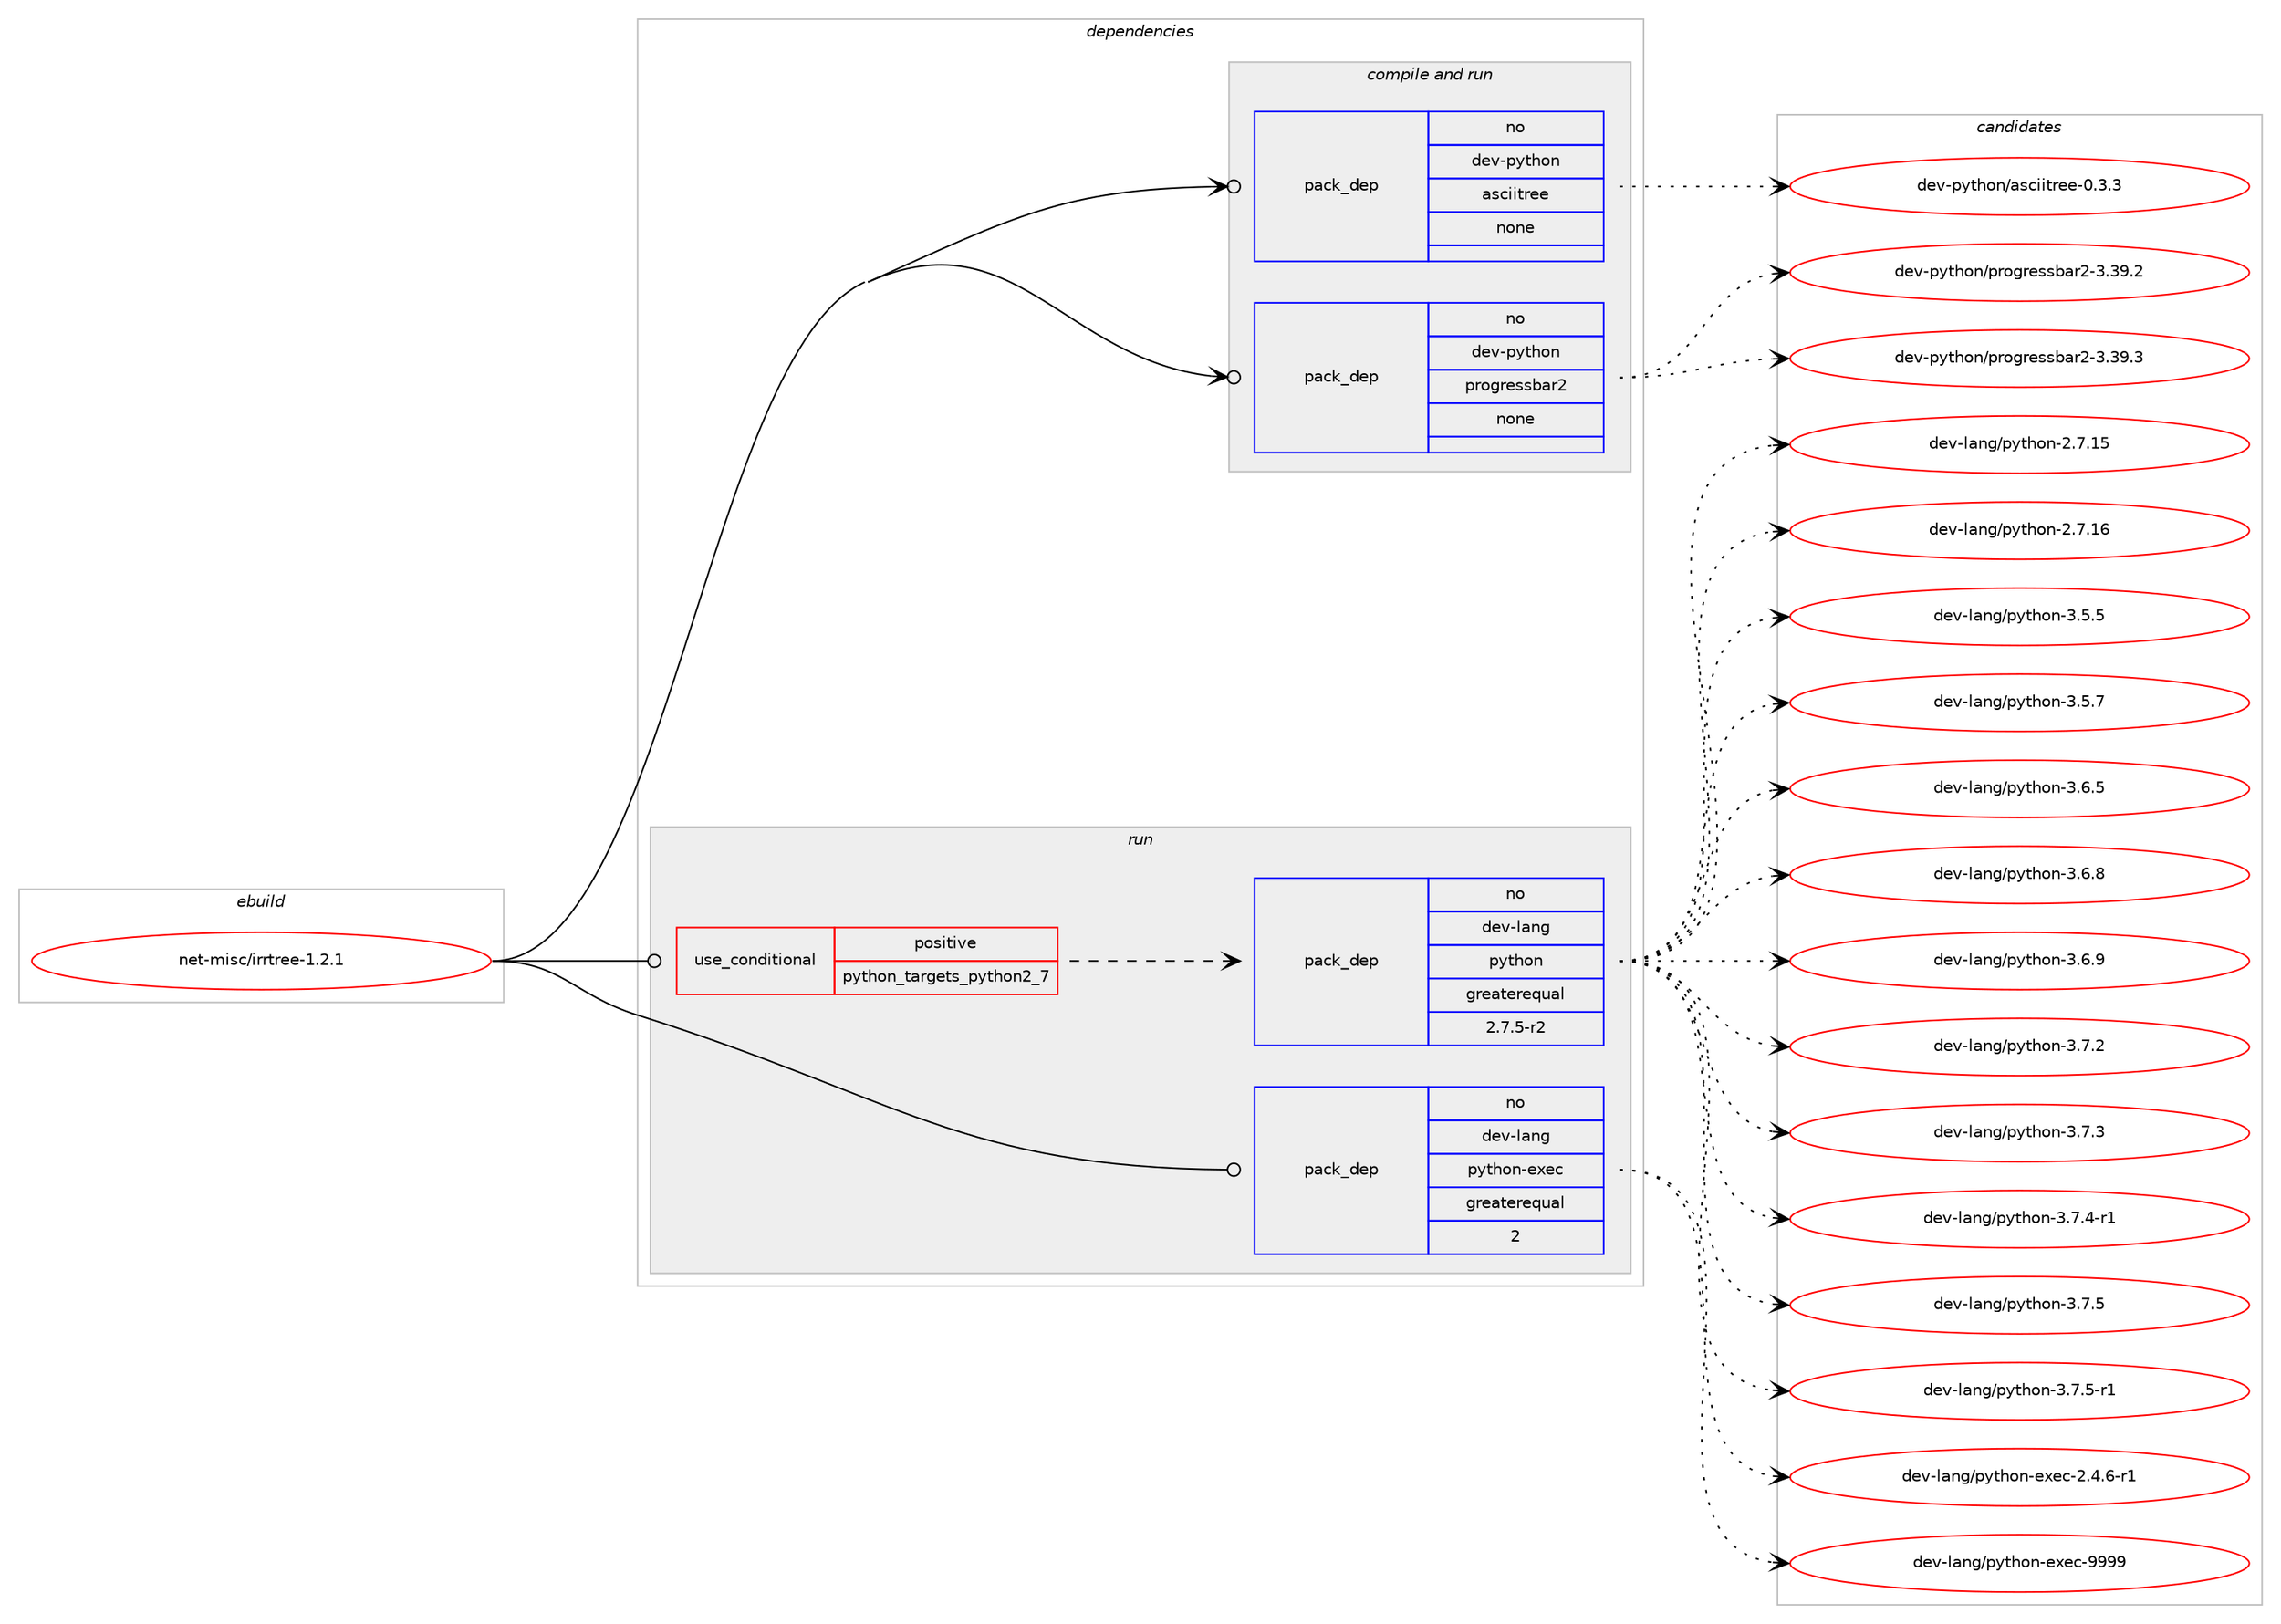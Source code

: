 digraph prolog {

# *************
# Graph options
# *************

newrank=true;
concentrate=true;
compound=true;
graph [rankdir=LR,fontname=Helvetica,fontsize=10,ranksep=1.5];#, ranksep=2.5, nodesep=0.2];
edge  [arrowhead=vee];
node  [fontname=Helvetica,fontsize=10];

# **********
# The ebuild
# **********

subgraph cluster_leftcol {
color=gray;
rank=same;
label=<<i>ebuild</i>>;
id [label="net-misc/irrtree-1.2.1", color=red, width=4, href="../net-misc/irrtree-1.2.1.svg"];
}

# ****************
# The dependencies
# ****************

subgraph cluster_midcol {
color=gray;
label=<<i>dependencies</i>>;
subgraph cluster_compile {
fillcolor="#eeeeee";
style=filled;
label=<<i>compile</i>>;
}
subgraph cluster_compileandrun {
fillcolor="#eeeeee";
style=filled;
label=<<i>compile and run</i>>;
subgraph pack615859 {
dependency833875 [label=<<TABLE BORDER="0" CELLBORDER="1" CELLSPACING="0" CELLPADDING="4" WIDTH="220"><TR><TD ROWSPAN="6" CELLPADDING="30">pack_dep</TD></TR><TR><TD WIDTH="110">no</TD></TR><TR><TD>dev-python</TD></TR><TR><TD>asciitree</TD></TR><TR><TD>none</TD></TR><TR><TD></TD></TR></TABLE>>, shape=none, color=blue];
}
id:e -> dependency833875:w [weight=20,style="solid",arrowhead="odotvee"];
subgraph pack615860 {
dependency833876 [label=<<TABLE BORDER="0" CELLBORDER="1" CELLSPACING="0" CELLPADDING="4" WIDTH="220"><TR><TD ROWSPAN="6" CELLPADDING="30">pack_dep</TD></TR><TR><TD WIDTH="110">no</TD></TR><TR><TD>dev-python</TD></TR><TR><TD>progressbar2</TD></TR><TR><TD>none</TD></TR><TR><TD></TD></TR></TABLE>>, shape=none, color=blue];
}
id:e -> dependency833876:w [weight=20,style="solid",arrowhead="odotvee"];
}
subgraph cluster_run {
fillcolor="#eeeeee";
style=filled;
label=<<i>run</i>>;
subgraph cond203403 {
dependency833877 [label=<<TABLE BORDER="0" CELLBORDER="1" CELLSPACING="0" CELLPADDING="4"><TR><TD ROWSPAN="3" CELLPADDING="10">use_conditional</TD></TR><TR><TD>positive</TD></TR><TR><TD>python_targets_python2_7</TD></TR></TABLE>>, shape=none, color=red];
subgraph pack615861 {
dependency833878 [label=<<TABLE BORDER="0" CELLBORDER="1" CELLSPACING="0" CELLPADDING="4" WIDTH="220"><TR><TD ROWSPAN="6" CELLPADDING="30">pack_dep</TD></TR><TR><TD WIDTH="110">no</TD></TR><TR><TD>dev-lang</TD></TR><TR><TD>python</TD></TR><TR><TD>greaterequal</TD></TR><TR><TD>2.7.5-r2</TD></TR></TABLE>>, shape=none, color=blue];
}
dependency833877:e -> dependency833878:w [weight=20,style="dashed",arrowhead="vee"];
}
id:e -> dependency833877:w [weight=20,style="solid",arrowhead="odot"];
subgraph pack615862 {
dependency833879 [label=<<TABLE BORDER="0" CELLBORDER="1" CELLSPACING="0" CELLPADDING="4" WIDTH="220"><TR><TD ROWSPAN="6" CELLPADDING="30">pack_dep</TD></TR><TR><TD WIDTH="110">no</TD></TR><TR><TD>dev-lang</TD></TR><TR><TD>python-exec</TD></TR><TR><TD>greaterequal</TD></TR><TR><TD>2</TD></TR></TABLE>>, shape=none, color=blue];
}
id:e -> dependency833879:w [weight=20,style="solid",arrowhead="odot"];
}
}

# **************
# The candidates
# **************

subgraph cluster_choices {
rank=same;
color=gray;
label=<<i>candidates</i>>;

subgraph choice615859 {
color=black;
nodesep=1;
choice10010111845112121116104111110479711599105105116114101101454846514651 [label="dev-python/asciitree-0.3.3", color=red, width=4,href="../dev-python/asciitree-0.3.3.svg"];
dependency833875:e -> choice10010111845112121116104111110479711599105105116114101101454846514651:w [style=dotted,weight="100"];
}
subgraph choice615860 {
color=black;
nodesep=1;
choice100101118451121211161041111104711211411110311410111511598971145045514651574650 [label="dev-python/progressbar2-3.39.2", color=red, width=4,href="../dev-python/progressbar2-3.39.2.svg"];
choice100101118451121211161041111104711211411110311410111511598971145045514651574651 [label="dev-python/progressbar2-3.39.3", color=red, width=4,href="../dev-python/progressbar2-3.39.3.svg"];
dependency833876:e -> choice100101118451121211161041111104711211411110311410111511598971145045514651574650:w [style=dotted,weight="100"];
dependency833876:e -> choice100101118451121211161041111104711211411110311410111511598971145045514651574651:w [style=dotted,weight="100"];
}
subgraph choice615861 {
color=black;
nodesep=1;
choice10010111845108971101034711212111610411111045504655464953 [label="dev-lang/python-2.7.15", color=red, width=4,href="../dev-lang/python-2.7.15.svg"];
choice10010111845108971101034711212111610411111045504655464954 [label="dev-lang/python-2.7.16", color=red, width=4,href="../dev-lang/python-2.7.16.svg"];
choice100101118451089711010347112121116104111110455146534653 [label="dev-lang/python-3.5.5", color=red, width=4,href="../dev-lang/python-3.5.5.svg"];
choice100101118451089711010347112121116104111110455146534655 [label="dev-lang/python-3.5.7", color=red, width=4,href="../dev-lang/python-3.5.7.svg"];
choice100101118451089711010347112121116104111110455146544653 [label="dev-lang/python-3.6.5", color=red, width=4,href="../dev-lang/python-3.6.5.svg"];
choice100101118451089711010347112121116104111110455146544656 [label="dev-lang/python-3.6.8", color=red, width=4,href="../dev-lang/python-3.6.8.svg"];
choice100101118451089711010347112121116104111110455146544657 [label="dev-lang/python-3.6.9", color=red, width=4,href="../dev-lang/python-3.6.9.svg"];
choice100101118451089711010347112121116104111110455146554650 [label="dev-lang/python-3.7.2", color=red, width=4,href="../dev-lang/python-3.7.2.svg"];
choice100101118451089711010347112121116104111110455146554651 [label="dev-lang/python-3.7.3", color=red, width=4,href="../dev-lang/python-3.7.3.svg"];
choice1001011184510897110103471121211161041111104551465546524511449 [label="dev-lang/python-3.7.4-r1", color=red, width=4,href="../dev-lang/python-3.7.4-r1.svg"];
choice100101118451089711010347112121116104111110455146554653 [label="dev-lang/python-3.7.5", color=red, width=4,href="../dev-lang/python-3.7.5.svg"];
choice1001011184510897110103471121211161041111104551465546534511449 [label="dev-lang/python-3.7.5-r1", color=red, width=4,href="../dev-lang/python-3.7.5-r1.svg"];
dependency833878:e -> choice10010111845108971101034711212111610411111045504655464953:w [style=dotted,weight="100"];
dependency833878:e -> choice10010111845108971101034711212111610411111045504655464954:w [style=dotted,weight="100"];
dependency833878:e -> choice100101118451089711010347112121116104111110455146534653:w [style=dotted,weight="100"];
dependency833878:e -> choice100101118451089711010347112121116104111110455146534655:w [style=dotted,weight="100"];
dependency833878:e -> choice100101118451089711010347112121116104111110455146544653:w [style=dotted,weight="100"];
dependency833878:e -> choice100101118451089711010347112121116104111110455146544656:w [style=dotted,weight="100"];
dependency833878:e -> choice100101118451089711010347112121116104111110455146544657:w [style=dotted,weight="100"];
dependency833878:e -> choice100101118451089711010347112121116104111110455146554650:w [style=dotted,weight="100"];
dependency833878:e -> choice100101118451089711010347112121116104111110455146554651:w [style=dotted,weight="100"];
dependency833878:e -> choice1001011184510897110103471121211161041111104551465546524511449:w [style=dotted,weight="100"];
dependency833878:e -> choice100101118451089711010347112121116104111110455146554653:w [style=dotted,weight="100"];
dependency833878:e -> choice1001011184510897110103471121211161041111104551465546534511449:w [style=dotted,weight="100"];
}
subgraph choice615862 {
color=black;
nodesep=1;
choice10010111845108971101034711212111610411111045101120101994550465246544511449 [label="dev-lang/python-exec-2.4.6-r1", color=red, width=4,href="../dev-lang/python-exec-2.4.6-r1.svg"];
choice10010111845108971101034711212111610411111045101120101994557575757 [label="dev-lang/python-exec-9999", color=red, width=4,href="../dev-lang/python-exec-9999.svg"];
dependency833879:e -> choice10010111845108971101034711212111610411111045101120101994550465246544511449:w [style=dotted,weight="100"];
dependency833879:e -> choice10010111845108971101034711212111610411111045101120101994557575757:w [style=dotted,weight="100"];
}
}

}
